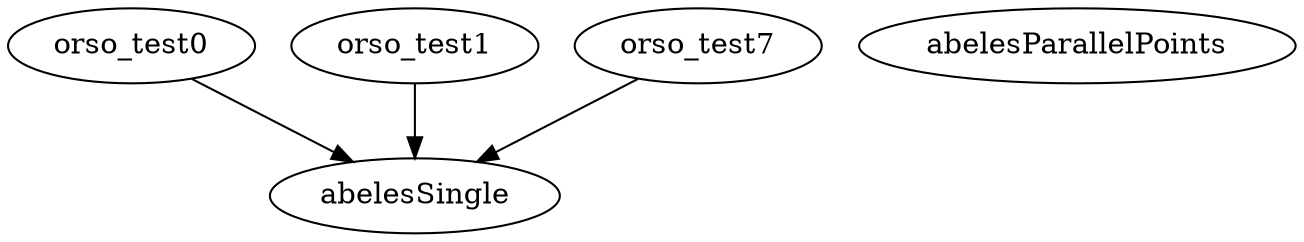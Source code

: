 /* Created by mdot for Matlab */
digraph m2html {
  orso_test0 -> abelesSingle;
  orso_test1 -> abelesSingle;
  orso_test7 -> abelesSingle;

  abelesParallelPoints [URL="abelesParallelPoints.html"];
  abelesSingle [URL="abelesSingle.html"];
  orso_test0 [URL="orso_test0.html"];
  orso_test1 [URL="orso_test1.html"];
  orso_test7 [URL="orso_test7.html"];
}